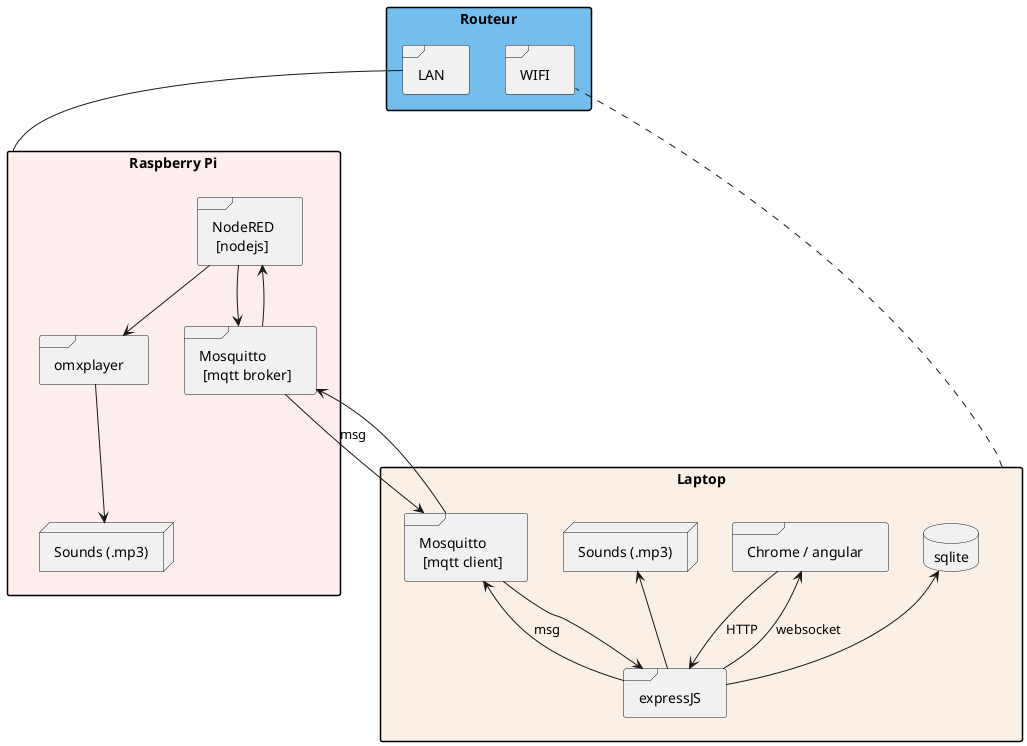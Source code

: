 @startuml

skinparam packageStyle rect
package Laptop #linen {
	 package "sqlite" as sqlite <<Database>> {
	 }
	 package "expressJS" as expressJS <<Frame>> {
	 }
	 package "Chrome / angular" as angular <<Frame>> {
	 }
	 package "Sounds (.mp3)" as sounds <<node>> {
   }
   package "Mosquitto\n [mqtt client]" as mosquitto <<Frame>> {
   	}
}

sqlite <-- expressJS
sounds <-- expressJS
mosquitto <-- expressJS :msg
mosquitto --> expressJS
angular --> expressJS : HTTP
angular <-- expressJS : websocket

package "Routeur" #73beec {
	package "LAN" as lan <<Frame>> {
	}
	package "WIFI" as wifi <<Frame>> {
  }
}

package "Raspberry Pi" as rpi #FFEEEE {
	package "NodeRED \n [nodejs]" as nodered<<Frame>> {
	}
	package "Mosquitto\n [mqtt broker]" as mosquitto_rpi <<Frame>> {
	}
	package "omxplayer" as omxplayer <<Frame>> {
    }
	package "Sounds (.mp3)" as sounds_rpi <<node>> {
  }
}

nodered --> mosquitto_rpi
nodered <-- mosquitto_rpi
nodered --> omxplayer
omxplayer --> sounds_rpi

Laptop -down-.- wifi
lan -down- rpi

mosquitto_rpi --> mosquitto : msg
mosquitto_rpi <-- mosquitto

@enduml
